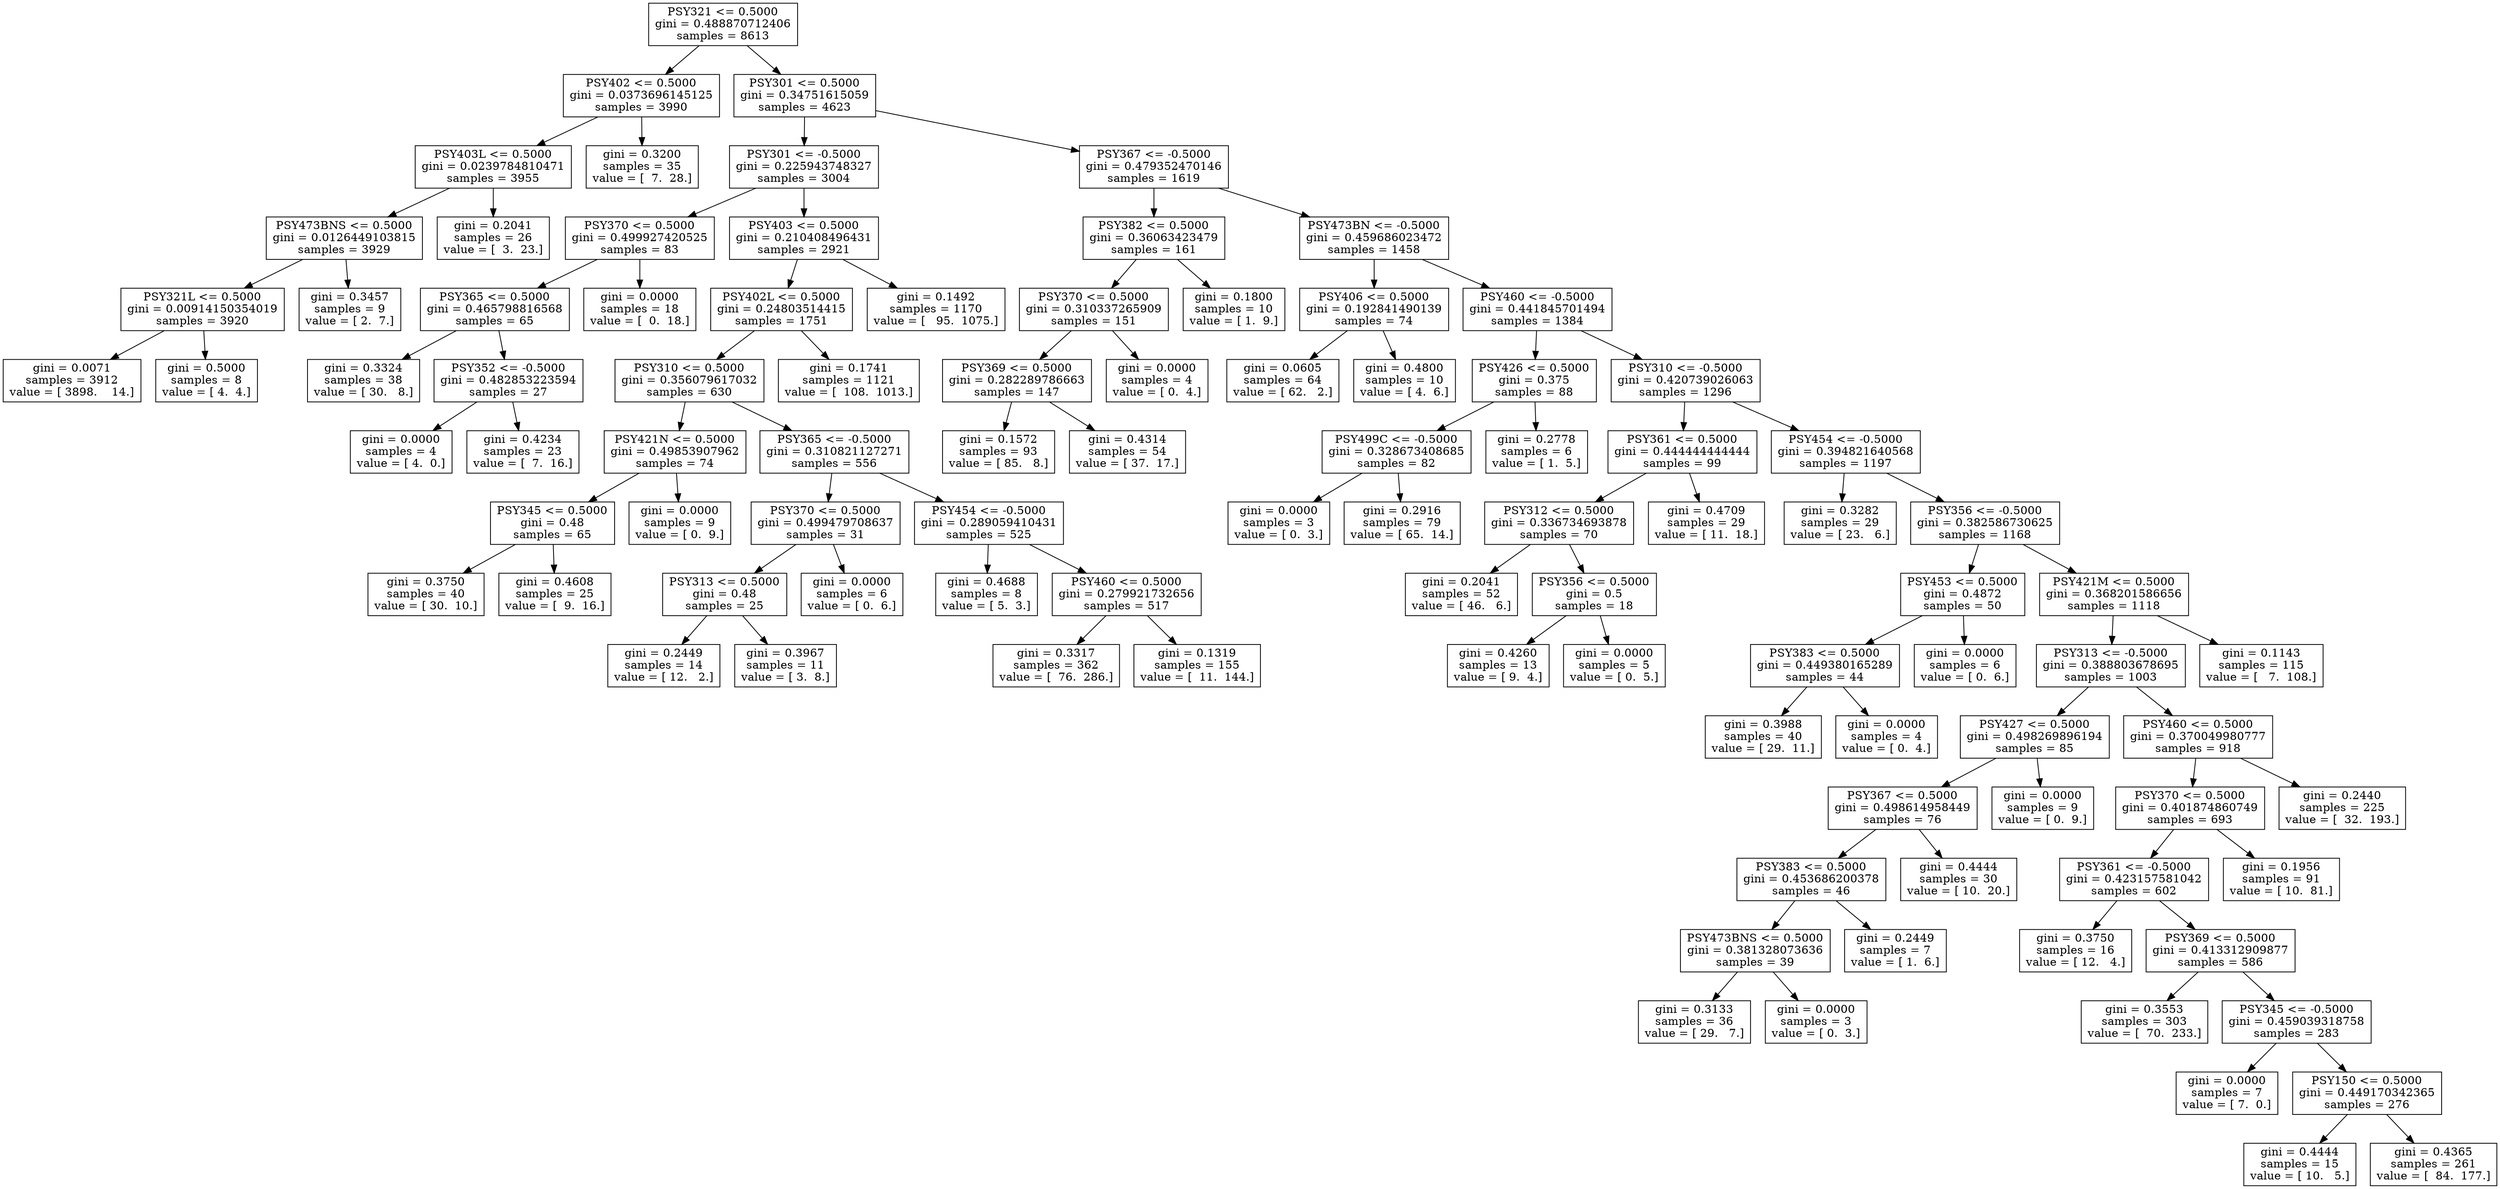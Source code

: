 digraph Tree {
0 [label="PSY321 <= 0.5000\ngini = 0.488870712406\nsamples = 8613", shape="box"] ;
1 [label="PSY402 <= 0.5000\ngini = 0.0373696145125\nsamples = 3990", shape="box"] ;
0 -> 1 ;
9 [label="PSY403L <= 0.5000\ngini = 0.0239784810471\nsamples = 3955", shape="box"] ;
1 -> 9 ;
11 [label="PSY473BNS <= 0.5000\ngini = 0.0126449103815\nsamples = 3929", shape="box"] ;
9 -> 11 ;
25 [label="PSY321L <= 0.5000\ngini = 0.00914150354019\nsamples = 3920", shape="box"] ;
11 -> 25 ;
71 [label="gini = 0.0071\nsamples = 3912\nvalue = [ 3898.    14.]", shape="box"] ;
25 -> 71 ;
72 [label="gini = 0.5000\nsamples = 8\nvalue = [ 4.  4.]", shape="box"] ;
25 -> 72 ;
26 [label="gini = 0.3457\nsamples = 9\nvalue = [ 2.  7.]", shape="box"] ;
11 -> 26 ;
12 [label="gini = 0.2041\nsamples = 26\nvalue = [  3.  23.]", shape="box"] ;
9 -> 12 ;
10 [label="gini = 0.3200\nsamples = 35\nvalue = [  7.  28.]", shape="box"] ;
1 -> 10 ;
2 [label="PSY301 <= 0.5000\ngini = 0.34751615059\nsamples = 4623", shape="box"] ;
0 -> 2 ;
3 [label="PSY301 <= -0.5000\ngini = 0.225943748327\nsamples = 3004", shape="box"] ;
2 -> 3 ;
17 [label="PSY370 <= 0.5000\ngini = 0.499927420525\nsamples = 83", shape="box"] ;
3 -> 17 ;
21 [label="PSY365 <= 0.5000\ngini = 0.465798816568\nsamples = 65", shape="box"] ;
17 -> 21 ;
61 [label="gini = 0.3324\nsamples = 38\nvalue = [ 30.   8.]", shape="box"] ;
21 -> 61 ;
62 [label="PSY352 <= -0.5000\ngini = 0.482853223594\nsamples = 27", shape="box"] ;
21 -> 62 ;
93 [label="gini = 0.0000\nsamples = 4\nvalue = [ 4.  0.]", shape="box"] ;
62 -> 93 ;
94 [label="gini = 0.4234\nsamples = 23\nvalue = [  7.  16.]", shape="box"] ;
62 -> 94 ;
22 [label="gini = 0.0000\nsamples = 18\nvalue = [  0.  18.]", shape="box"] ;
17 -> 22 ;
18 [label="PSY403 <= 0.5000\ngini = 0.210408496431\nsamples = 2921", shape="box"] ;
3 -> 18 ;
41 [label="PSY402L <= 0.5000\ngini = 0.24803514415\nsamples = 1751", shape="box"] ;
18 -> 41 ;
43 [label="PSY310 <= 0.5000\ngini = 0.356079617032\nsamples = 630", shape="box"] ;
41 -> 43 ;
45 [label="PSY421N <= 0.5000\ngini = 0.49853907962\nsamples = 74", shape="box"] ;
43 -> 45 ;
47 [label="PSY345 <= 0.5000\ngini = 0.48\nsamples = 65", shape="box"] ;
45 -> 47 ;
55 [label="gini = 0.3750\nsamples = 40\nvalue = [ 30.  10.]", shape="box"] ;
47 -> 55 ;
56 [label="gini = 0.4608\nsamples = 25\nvalue = [  9.  16.]", shape="box"] ;
47 -> 56 ;
48 [label="gini = 0.0000\nsamples = 9\nvalue = [ 0.  9.]", shape="box"] ;
45 -> 48 ;
46 [label="PSY365 <= -0.5000\ngini = 0.310821127271\nsamples = 556", shape="box"] ;
43 -> 46 ;
51 [label="PSY370 <= 0.5000\ngini = 0.499479708637\nsamples = 31", shape="box"] ;
46 -> 51 ;
85 [label="PSY313 <= 0.5000\ngini = 0.48\nsamples = 25", shape="box"] ;
51 -> 85 ;
87 [label="gini = 0.2449\nsamples = 14\nvalue = [ 12.   2.]", shape="box"] ;
85 -> 87 ;
88 [label="gini = 0.3967\nsamples = 11\nvalue = [ 3.  8.]", shape="box"] ;
85 -> 88 ;
86 [label="gini = 0.0000\nsamples = 6\nvalue = [ 0.  6.]", shape="box"] ;
51 -> 86 ;
52 [label="PSY454 <= -0.5000\ngini = 0.289059410431\nsamples = 525", shape="box"] ;
46 -> 52 ;
95 [label="gini = 0.4688\nsamples = 8\nvalue = [ 5.  3.]", shape="box"] ;
52 -> 95 ;
96 [label="PSY460 <= 0.5000\ngini = 0.279921732656\nsamples = 517", shape="box"] ;
52 -> 96 ;
97 [label="gini = 0.3317\nsamples = 362\nvalue = [  76.  286.]", shape="box"] ;
96 -> 97 ;
98 [label="gini = 0.1319\nsamples = 155\nvalue = [  11.  144.]", shape="box"] ;
96 -> 98 ;
44 [label="gini = 0.1741\nsamples = 1121\nvalue = [  108.  1013.]", shape="box"] ;
41 -> 44 ;
42 [label="gini = 0.1492\nsamples = 1170\nvalue = [   95.  1075.]", shape="box"] ;
18 -> 42 ;
4 [label="PSY367 <= -0.5000\ngini = 0.479352470146\nsamples = 1619", shape="box"] ;
2 -> 4 ;
5 [label="PSY382 <= 0.5000\ngini = 0.36063423479\nsamples = 161", shape="box"] ;
4 -> 5 ;
27 [label="PSY370 <= 0.5000\ngini = 0.310337265909\nsamples = 151", shape="box"] ;
5 -> 27 ;
53 [label="PSY369 <= 0.5000\ngini = 0.282289786663\nsamples = 147", shape="box"] ;
27 -> 53 ;
83 [label="gini = 0.1572\nsamples = 93\nvalue = [ 85.   8.]", shape="box"] ;
53 -> 83 ;
84 [label="gini = 0.4314\nsamples = 54\nvalue = [ 37.  17.]", shape="box"] ;
53 -> 84 ;
54 [label="gini = 0.0000\nsamples = 4\nvalue = [ 0.  4.]", shape="box"] ;
27 -> 54 ;
28 [label="gini = 0.1800\nsamples = 10\nvalue = [ 1.  9.]", shape="box"] ;
5 -> 28 ;
6 [label="PSY473BN <= -0.5000\ngini = 0.459686023472\nsamples = 1458", shape="box"] ;
4 -> 6 ;
7 [label="PSY406 <= 0.5000\ngini = 0.192841490139\nsamples = 74", shape="box"] ;
6 -> 7 ;
49 [label="gini = 0.0605\nsamples = 64\nvalue = [ 62.   2.]", shape="box"] ;
7 -> 49 ;
50 [label="gini = 0.4800\nsamples = 10\nvalue = [ 4.  6.]", shape="box"] ;
7 -> 50 ;
8 [label="PSY460 <= -0.5000\ngini = 0.441845701494\nsamples = 1384", shape="box"] ;
6 -> 8 ;
13 [label="PSY426 <= 0.5000\ngini = 0.375\nsamples = 88", shape="box"] ;
8 -> 13 ;
67 [label="PSY499C <= -0.5000\ngini = 0.328673408685\nsamples = 82", shape="box"] ;
13 -> 67 ;
73 [label="gini = 0.0000\nsamples = 3\nvalue = [ 0.  3.]", shape="box"] ;
67 -> 73 ;
74 [label="gini = 0.2916\nsamples = 79\nvalue = [ 65.  14.]", shape="box"] ;
67 -> 74 ;
68 [label="gini = 0.2778\nsamples = 6\nvalue = [ 1.  5.]", shape="box"] ;
13 -> 68 ;
14 [label="PSY310 <= -0.5000\ngini = 0.420739026063\nsamples = 1296", shape="box"] ;
8 -> 14 ;
15 [label="PSY361 <= 0.5000\ngini = 0.444444444444\nsamples = 99", shape="box"] ;
14 -> 15 ;
33 [label="PSY312 <= 0.5000\ngini = 0.336734693878\nsamples = 70", shape="box"] ;
15 -> 33 ;
69 [label="gini = 0.2041\nsamples = 52\nvalue = [ 46.   6.]", shape="box"] ;
33 -> 69 ;
70 [label="PSY356 <= 0.5000\ngini = 0.5\nsamples = 18", shape="box"] ;
33 -> 70 ;
89 [label="gini = 0.4260\nsamples = 13\nvalue = [ 9.  4.]", shape="box"] ;
70 -> 89 ;
90 [label="gini = 0.0000\nsamples = 5\nvalue = [ 0.  5.]", shape="box"] ;
70 -> 90 ;
34 [label="gini = 0.4709\nsamples = 29\nvalue = [ 11.  18.]", shape="box"] ;
15 -> 34 ;
16 [label="PSY454 <= -0.5000\ngini = 0.394821640568\nsamples = 1197", shape="box"] ;
14 -> 16 ;
19 [label="gini = 0.3282\nsamples = 29\nvalue = [ 23.   6.]", shape="box"] ;
16 -> 19 ;
20 [label="PSY356 <= -0.5000\ngini = 0.382586730625\nsamples = 1168", shape="box"] ;
16 -> 20 ;
23 [label="PSY453 <= 0.5000\ngini = 0.4872\nsamples = 50", shape="box"] ;
20 -> 23 ;
63 [label="PSY383 <= 0.5000\ngini = 0.449380165289\nsamples = 44", shape="box"] ;
23 -> 63 ;
75 [label="gini = 0.3988\nsamples = 40\nvalue = [ 29.  11.]", shape="box"] ;
63 -> 75 ;
76 [label="gini = 0.0000\nsamples = 4\nvalue = [ 0.  4.]", shape="box"] ;
63 -> 76 ;
64 [label="gini = 0.0000\nsamples = 6\nvalue = [ 0.  6.]", shape="box"] ;
23 -> 64 ;
24 [label="PSY421M <= 0.5000\ngini = 0.368201586656\nsamples = 1118", shape="box"] ;
20 -> 24 ;
29 [label="PSY313 <= -0.5000\ngini = 0.388803678695\nsamples = 1003", shape="box"] ;
24 -> 29 ;
31 [label="PSY427 <= 0.5000\ngini = 0.498269896194\nsamples = 85", shape="box"] ;
29 -> 31 ;
65 [label="PSY367 <= 0.5000\ngini = 0.498614958449\nsamples = 76", shape="box"] ;
31 -> 65 ;
77 [label="PSY383 <= 0.5000\ngini = 0.453686200378\nsamples = 46", shape="box"] ;
65 -> 77 ;
79 [label="PSY473BNS <= 0.5000\ngini = 0.381328073636\nsamples = 39", shape="box"] ;
77 -> 79 ;
81 [label="gini = 0.3133\nsamples = 36\nvalue = [ 29.   7.]", shape="box"] ;
79 -> 81 ;
82 [label="gini = 0.0000\nsamples = 3\nvalue = [ 0.  3.]", shape="box"] ;
79 -> 82 ;
80 [label="gini = 0.2449\nsamples = 7\nvalue = [ 1.  6.]", shape="box"] ;
77 -> 80 ;
78 [label="gini = 0.4444\nsamples = 30\nvalue = [ 10.  20.]", shape="box"] ;
65 -> 78 ;
66 [label="gini = 0.0000\nsamples = 9\nvalue = [ 0.  9.]", shape="box"] ;
31 -> 66 ;
32 [label="PSY460 <= 0.5000\ngini = 0.370049980777\nsamples = 918", shape="box"] ;
29 -> 32 ;
35 [label="PSY370 <= 0.5000\ngini = 0.401874860749\nsamples = 693", shape="box"] ;
32 -> 35 ;
37 [label="PSY361 <= -0.5000\ngini = 0.423157581042\nsamples = 602", shape="box"] ;
35 -> 37 ;
39 [label="gini = 0.3750\nsamples = 16\nvalue = [ 12.   4.]", shape="box"] ;
37 -> 39 ;
40 [label="PSY369 <= 0.5000\ngini = 0.413312909877\nsamples = 586", shape="box"] ;
37 -> 40 ;
57 [label="gini = 0.3553\nsamples = 303\nvalue = [  70.  233.]", shape="box"] ;
40 -> 57 ;
58 [label="PSY345 <= -0.5000\ngini = 0.459039318758\nsamples = 283", shape="box"] ;
40 -> 58 ;
59 [label="gini = 0.0000\nsamples = 7\nvalue = [ 7.  0.]", shape="box"] ;
58 -> 59 ;
60 [label="PSY150 <= 0.5000\ngini = 0.449170342365\nsamples = 276", shape="box"] ;
58 -> 60 ;
91 [label="gini = 0.4444\nsamples = 15\nvalue = [ 10.   5.]", shape="box"] ;
60 -> 91 ;
92 [label="gini = 0.4365\nsamples = 261\nvalue = [  84.  177.]", shape="box"] ;
60 -> 92 ;
38 [label="gini = 0.1956\nsamples = 91\nvalue = [ 10.  81.]", shape="box"] ;
35 -> 38 ;
36 [label="gini = 0.2440\nsamples = 225\nvalue = [  32.  193.]", shape="box"] ;
32 -> 36 ;
30 [label="gini = 0.1143\nsamples = 115\nvalue = [   7.  108.]", shape="box"] ;
24 -> 30 ;
}